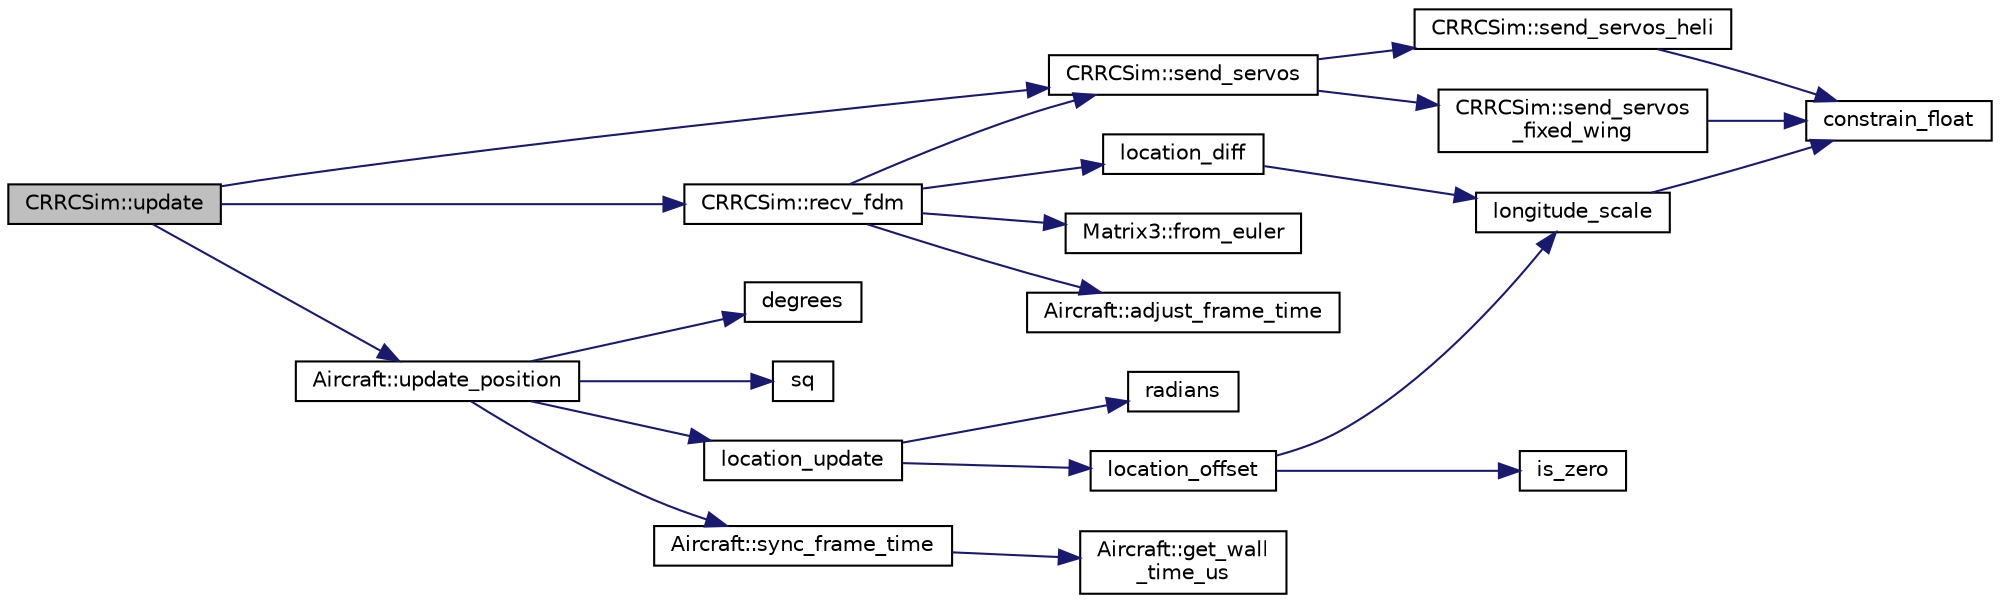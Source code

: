 digraph "CRRCSim::update"
{
 // INTERACTIVE_SVG=YES
  edge [fontname="Helvetica",fontsize="10",labelfontname="Helvetica",labelfontsize="10"];
  node [fontname="Helvetica",fontsize="10",shape=record];
  rankdir="LR";
  Node1 [label="CRRCSim::update",height=0.2,width=0.4,color="black", fillcolor="grey75", style="filled" fontcolor="black"];
  Node1 -> Node2 [color="midnightblue",fontsize="10",style="solid",fontname="Helvetica"];
  Node2 [label="CRRCSim::send_servos",height=0.2,width=0.4,color="black", fillcolor="white", style="filled",URL="$classCRRCSim.html#afc2aa7813970f3eeba2585f7fc7db092"];
  Node2 -> Node3 [color="midnightblue",fontsize="10",style="solid",fontname="Helvetica"];
  Node3 [label="CRRCSim::send_servos_heli",height=0.2,width=0.4,color="black", fillcolor="white", style="filled",URL="$classCRRCSim.html#af74d935566ea3b8beb09e213c9201911"];
  Node3 -> Node4 [color="midnightblue",fontsize="10",style="solid",fontname="Helvetica"];
  Node4 [label="constrain_float",height=0.2,width=0.4,color="black", fillcolor="white", style="filled",URL="$AP__Math_8cpp.html#a08eedb329d8162ddbd344d4f6c8cde20"];
  Node2 -> Node5 [color="midnightblue",fontsize="10",style="solid",fontname="Helvetica"];
  Node5 [label="CRRCSim::send_servos\l_fixed_wing",height=0.2,width=0.4,color="black", fillcolor="white", style="filled",URL="$classCRRCSim.html#a7726ab29f641de68cceab8e7daf922f0"];
  Node5 -> Node4 [color="midnightblue",fontsize="10",style="solid",fontname="Helvetica"];
  Node1 -> Node6 [color="midnightblue",fontsize="10",style="solid",fontname="Helvetica"];
  Node6 [label="CRRCSim::recv_fdm",height=0.2,width=0.4,color="black", fillcolor="white", style="filled",URL="$classCRRCSim.html#a372323133793618a7ff4bd13c156e91f"];
  Node6 -> Node2 [color="midnightblue",fontsize="10",style="solid",fontname="Helvetica"];
  Node6 -> Node7 [color="midnightblue",fontsize="10",style="solid",fontname="Helvetica"];
  Node7 [label="location_diff",height=0.2,width=0.4,color="black", fillcolor="white", style="filled",URL="$AP__Math_8h.html#a527b26472ed6f2e0c141e109a0722a0a"];
  Node7 -> Node8 [color="midnightblue",fontsize="10",style="solid",fontname="Helvetica"];
  Node8 [label="longitude_scale",height=0.2,width=0.4,color="black", fillcolor="white", style="filled",URL="$location_8cpp.html#ad2368c582f3e0c135e2a74772f4db61a"];
  Node8 -> Node4 [color="midnightblue",fontsize="10",style="solid",fontname="Helvetica"];
  Node6 -> Node9 [color="midnightblue",fontsize="10",style="solid",fontname="Helvetica"];
  Node9 [label="Matrix3::from_euler",height=0.2,width=0.4,color="black", fillcolor="white", style="filled",URL="$classMatrix3.html#a62587bd216436f09f06b9e1330f84bc0",tooltip="-*- tab-width: 4; Mode: C++; c-basic-offset: 4; indent-tabs-mode: nil -*- "];
  Node6 -> Node10 [color="midnightblue",fontsize="10",style="solid",fontname="Helvetica"];
  Node10 [label="Aircraft::adjust_frame_time",height=0.2,width=0.4,color="black", fillcolor="white", style="filled",URL="$classAircraft.html#a5f84bfcd9f230a834844f094445e4e3a"];
  Node1 -> Node11 [color="midnightblue",fontsize="10",style="solid",fontname="Helvetica"];
  Node11 [label="Aircraft::update_position",height=0.2,width=0.4,color="black", fillcolor="white", style="filled",URL="$classAircraft.html#af9bf4c2e03c614d5396a5b94d794e57f"];
  Node11 -> Node12 [color="midnightblue",fontsize="10",style="solid",fontname="Helvetica"];
  Node12 [label="degrees",height=0.2,width=0.4,color="black", fillcolor="white", style="filled",URL="$AP__Math_8cpp.html#a08666a85f465dfe5701cc8c878e4b2c5"];
  Node11 -> Node13 [color="midnightblue",fontsize="10",style="solid",fontname="Helvetica"];
  Node13 [label="sq",height=0.2,width=0.4,color="black", fillcolor="white", style="filled",URL="$AP__Math_8cpp.html#a996fdbe87607543eef5dcb234f6bc017"];
  Node11 -> Node14 [color="midnightblue",fontsize="10",style="solid",fontname="Helvetica"];
  Node14 [label="location_update",height=0.2,width=0.4,color="black", fillcolor="white", style="filled",URL="$AP__Math_8h.html#ab0e06d28afb9d14043e1938af277396c"];
  Node14 -> Node15 [color="midnightblue",fontsize="10",style="solid",fontname="Helvetica"];
  Node15 [label="radians",height=0.2,width=0.4,color="black", fillcolor="white", style="filled",URL="$AP__Math_8cpp.html#aa3adb05231060d239e5b91940e001f85"];
  Node14 -> Node16 [color="midnightblue",fontsize="10",style="solid",fontname="Helvetica"];
  Node16 [label="location_offset",height=0.2,width=0.4,color="black", fillcolor="white", style="filled",URL="$location_8cpp.html#a717b438a67f0b41665feec9009ba1bd4"];
  Node16 -> Node17 [color="midnightblue",fontsize="10",style="solid",fontname="Helvetica"];
  Node17 [label="is_zero",height=0.2,width=0.4,color="black", fillcolor="white", style="filled",URL="$AP__Math_8h.html#a108b79eeb35c5d58f324458ec9e1e9f2"];
  Node16 -> Node8 [color="midnightblue",fontsize="10",style="solid",fontname="Helvetica"];
  Node11 -> Node18 [color="midnightblue",fontsize="10",style="solid",fontname="Helvetica"];
  Node18 [label="Aircraft::sync_frame_time",height=0.2,width=0.4,color="black", fillcolor="white", style="filled",URL="$classAircraft.html#a6072b8c60fbcfe0d4b9c45913f84e697"];
  Node18 -> Node19 [color="midnightblue",fontsize="10",style="solid",fontname="Helvetica"];
  Node19 [label="Aircraft::get_wall\l_time_us",height=0.2,width=0.4,color="black", fillcolor="white", style="filled",URL="$classAircraft.html#a54eb1a4b4dfdfbfd3e73cba819f55815"];
}
